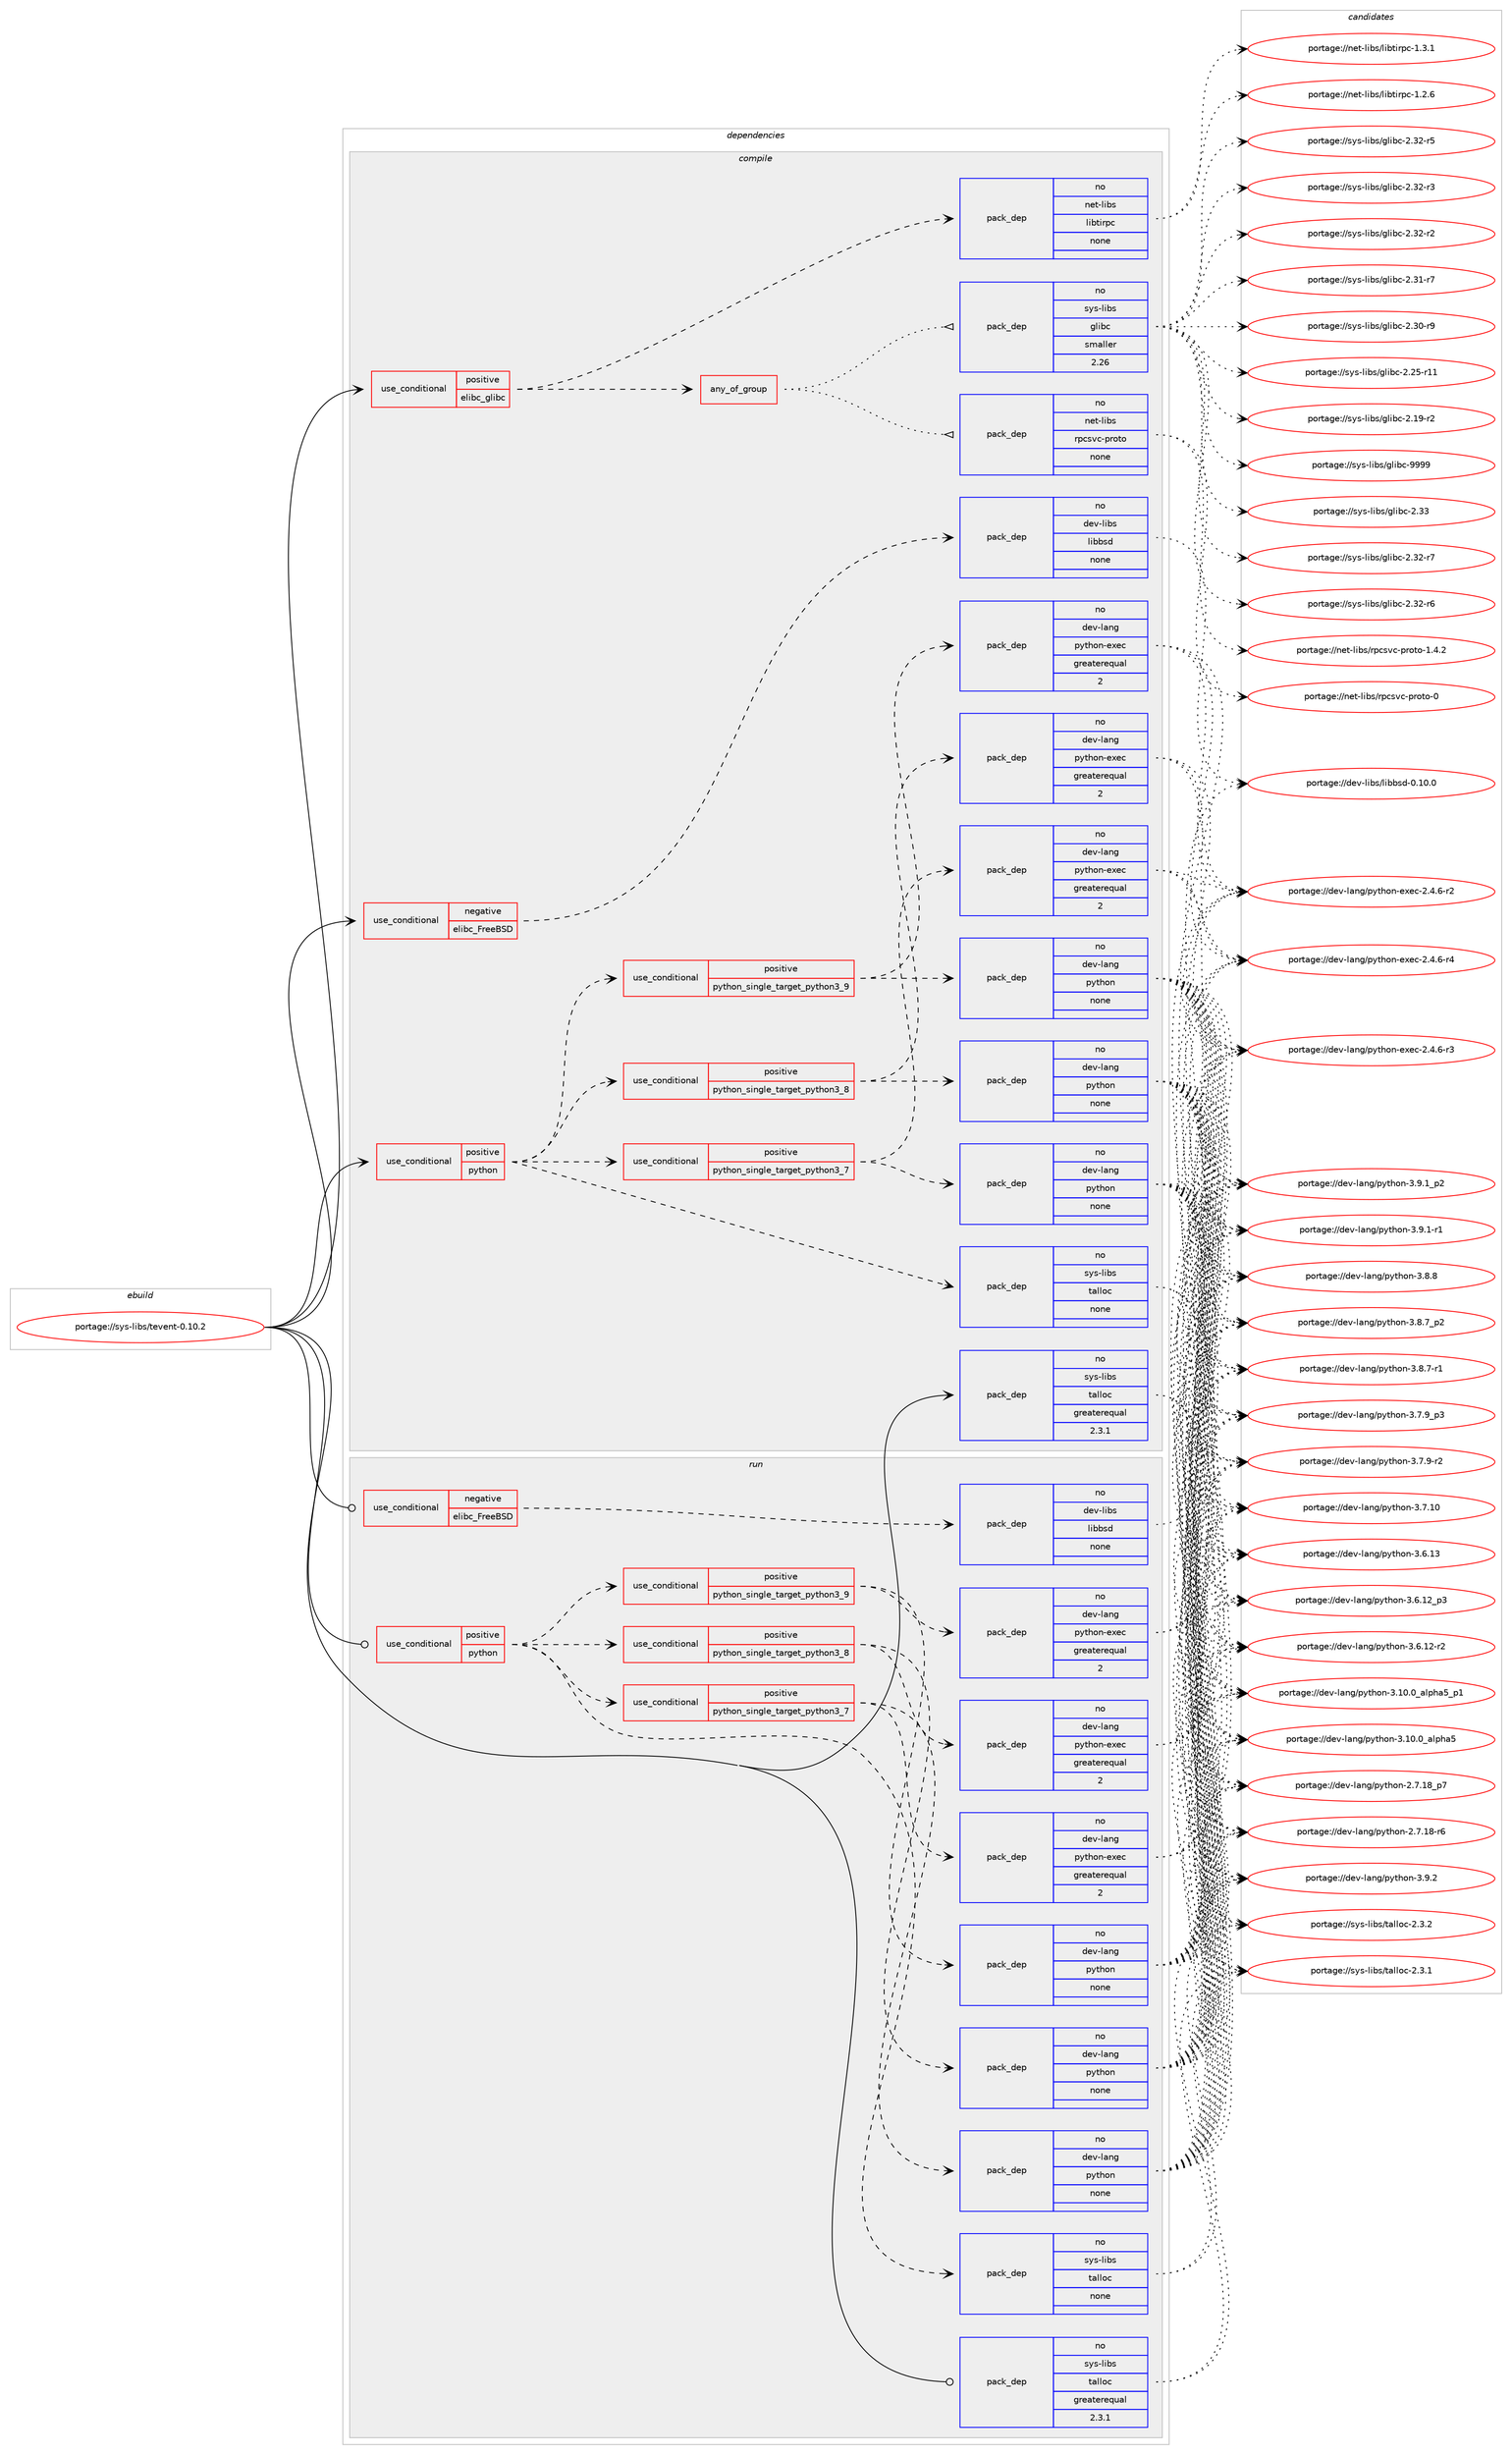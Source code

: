 digraph prolog {

# *************
# Graph options
# *************

newrank=true;
concentrate=true;
compound=true;
graph [rankdir=LR,fontname=Helvetica,fontsize=10,ranksep=1.5];#, ranksep=2.5, nodesep=0.2];
edge  [arrowhead=vee];
node  [fontname=Helvetica,fontsize=10];

# **********
# The ebuild
# **********

subgraph cluster_leftcol {
color=gray;
rank=same;
label=<<i>ebuild</i>>;
id [label="portage://sys-libs/tevent-0.10.2", color=red, width=4, href="../sys-libs/tevent-0.10.2.svg"];
}

# ****************
# The dependencies
# ****************

subgraph cluster_midcol {
color=gray;
label=<<i>dependencies</i>>;
subgraph cluster_compile {
fillcolor="#eeeeee";
style=filled;
label=<<i>compile</i>>;
subgraph cond609 {
dependency3631 [label=<<TABLE BORDER="0" CELLBORDER="1" CELLSPACING="0" CELLPADDING="4"><TR><TD ROWSPAN="3" CELLPADDING="10">use_conditional</TD></TR><TR><TD>negative</TD></TR><TR><TD>elibc_FreeBSD</TD></TR></TABLE>>, shape=none, color=red];
subgraph pack2961 {
dependency3632 [label=<<TABLE BORDER="0" CELLBORDER="1" CELLSPACING="0" CELLPADDING="4" WIDTH="220"><TR><TD ROWSPAN="6" CELLPADDING="30">pack_dep</TD></TR><TR><TD WIDTH="110">no</TD></TR><TR><TD>dev-libs</TD></TR><TR><TD>libbsd</TD></TR><TR><TD>none</TD></TR><TR><TD></TD></TR></TABLE>>, shape=none, color=blue];
}
dependency3631:e -> dependency3632:w [weight=20,style="dashed",arrowhead="vee"];
}
id:e -> dependency3631:w [weight=20,style="solid",arrowhead="vee"];
subgraph cond610 {
dependency3633 [label=<<TABLE BORDER="0" CELLBORDER="1" CELLSPACING="0" CELLPADDING="4"><TR><TD ROWSPAN="3" CELLPADDING="10">use_conditional</TD></TR><TR><TD>positive</TD></TR><TR><TD>elibc_glibc</TD></TR></TABLE>>, shape=none, color=red];
subgraph pack2962 {
dependency3634 [label=<<TABLE BORDER="0" CELLBORDER="1" CELLSPACING="0" CELLPADDING="4" WIDTH="220"><TR><TD ROWSPAN="6" CELLPADDING="30">pack_dep</TD></TR><TR><TD WIDTH="110">no</TD></TR><TR><TD>net-libs</TD></TR><TR><TD>libtirpc</TD></TR><TR><TD>none</TD></TR><TR><TD></TD></TR></TABLE>>, shape=none, color=blue];
}
dependency3633:e -> dependency3634:w [weight=20,style="dashed",arrowhead="vee"];
subgraph any52 {
dependency3635 [label=<<TABLE BORDER="0" CELLBORDER="1" CELLSPACING="0" CELLPADDING="4"><TR><TD CELLPADDING="10">any_of_group</TD></TR></TABLE>>, shape=none, color=red];subgraph pack2963 {
dependency3636 [label=<<TABLE BORDER="0" CELLBORDER="1" CELLSPACING="0" CELLPADDING="4" WIDTH="220"><TR><TD ROWSPAN="6" CELLPADDING="30">pack_dep</TD></TR><TR><TD WIDTH="110">no</TD></TR><TR><TD>net-libs</TD></TR><TR><TD>rpcsvc-proto</TD></TR><TR><TD>none</TD></TR><TR><TD></TD></TR></TABLE>>, shape=none, color=blue];
}
dependency3635:e -> dependency3636:w [weight=20,style="dotted",arrowhead="oinv"];
subgraph pack2964 {
dependency3637 [label=<<TABLE BORDER="0" CELLBORDER="1" CELLSPACING="0" CELLPADDING="4" WIDTH="220"><TR><TD ROWSPAN="6" CELLPADDING="30">pack_dep</TD></TR><TR><TD WIDTH="110">no</TD></TR><TR><TD>sys-libs</TD></TR><TR><TD>glibc</TD></TR><TR><TD>smaller</TD></TR><TR><TD>2.26</TD></TR></TABLE>>, shape=none, color=blue];
}
dependency3635:e -> dependency3637:w [weight=20,style="dotted",arrowhead="oinv"];
}
dependency3633:e -> dependency3635:w [weight=20,style="dashed",arrowhead="vee"];
}
id:e -> dependency3633:w [weight=20,style="solid",arrowhead="vee"];
subgraph cond611 {
dependency3638 [label=<<TABLE BORDER="0" CELLBORDER="1" CELLSPACING="0" CELLPADDING="4"><TR><TD ROWSPAN="3" CELLPADDING="10">use_conditional</TD></TR><TR><TD>positive</TD></TR><TR><TD>python</TD></TR></TABLE>>, shape=none, color=red];
subgraph cond612 {
dependency3639 [label=<<TABLE BORDER="0" CELLBORDER="1" CELLSPACING="0" CELLPADDING="4"><TR><TD ROWSPAN="3" CELLPADDING="10">use_conditional</TD></TR><TR><TD>positive</TD></TR><TR><TD>python_single_target_python3_7</TD></TR></TABLE>>, shape=none, color=red];
subgraph pack2965 {
dependency3640 [label=<<TABLE BORDER="0" CELLBORDER="1" CELLSPACING="0" CELLPADDING="4" WIDTH="220"><TR><TD ROWSPAN="6" CELLPADDING="30">pack_dep</TD></TR><TR><TD WIDTH="110">no</TD></TR><TR><TD>dev-lang</TD></TR><TR><TD>python</TD></TR><TR><TD>none</TD></TR><TR><TD></TD></TR></TABLE>>, shape=none, color=blue];
}
dependency3639:e -> dependency3640:w [weight=20,style="dashed",arrowhead="vee"];
subgraph pack2966 {
dependency3641 [label=<<TABLE BORDER="0" CELLBORDER="1" CELLSPACING="0" CELLPADDING="4" WIDTH="220"><TR><TD ROWSPAN="6" CELLPADDING="30">pack_dep</TD></TR><TR><TD WIDTH="110">no</TD></TR><TR><TD>dev-lang</TD></TR><TR><TD>python-exec</TD></TR><TR><TD>greaterequal</TD></TR><TR><TD>2</TD></TR></TABLE>>, shape=none, color=blue];
}
dependency3639:e -> dependency3641:w [weight=20,style="dashed",arrowhead="vee"];
}
dependency3638:e -> dependency3639:w [weight=20,style="dashed",arrowhead="vee"];
subgraph cond613 {
dependency3642 [label=<<TABLE BORDER="0" CELLBORDER="1" CELLSPACING="0" CELLPADDING="4"><TR><TD ROWSPAN="3" CELLPADDING="10">use_conditional</TD></TR><TR><TD>positive</TD></TR><TR><TD>python_single_target_python3_8</TD></TR></TABLE>>, shape=none, color=red];
subgraph pack2967 {
dependency3643 [label=<<TABLE BORDER="0" CELLBORDER="1" CELLSPACING="0" CELLPADDING="4" WIDTH="220"><TR><TD ROWSPAN="6" CELLPADDING="30">pack_dep</TD></TR><TR><TD WIDTH="110">no</TD></TR><TR><TD>dev-lang</TD></TR><TR><TD>python</TD></TR><TR><TD>none</TD></TR><TR><TD></TD></TR></TABLE>>, shape=none, color=blue];
}
dependency3642:e -> dependency3643:w [weight=20,style="dashed",arrowhead="vee"];
subgraph pack2968 {
dependency3644 [label=<<TABLE BORDER="0" CELLBORDER="1" CELLSPACING="0" CELLPADDING="4" WIDTH="220"><TR><TD ROWSPAN="6" CELLPADDING="30">pack_dep</TD></TR><TR><TD WIDTH="110">no</TD></TR><TR><TD>dev-lang</TD></TR><TR><TD>python-exec</TD></TR><TR><TD>greaterequal</TD></TR><TR><TD>2</TD></TR></TABLE>>, shape=none, color=blue];
}
dependency3642:e -> dependency3644:w [weight=20,style="dashed",arrowhead="vee"];
}
dependency3638:e -> dependency3642:w [weight=20,style="dashed",arrowhead="vee"];
subgraph cond614 {
dependency3645 [label=<<TABLE BORDER="0" CELLBORDER="1" CELLSPACING="0" CELLPADDING="4"><TR><TD ROWSPAN="3" CELLPADDING="10">use_conditional</TD></TR><TR><TD>positive</TD></TR><TR><TD>python_single_target_python3_9</TD></TR></TABLE>>, shape=none, color=red];
subgraph pack2969 {
dependency3646 [label=<<TABLE BORDER="0" CELLBORDER="1" CELLSPACING="0" CELLPADDING="4" WIDTH="220"><TR><TD ROWSPAN="6" CELLPADDING="30">pack_dep</TD></TR><TR><TD WIDTH="110">no</TD></TR><TR><TD>dev-lang</TD></TR><TR><TD>python</TD></TR><TR><TD>none</TD></TR><TR><TD></TD></TR></TABLE>>, shape=none, color=blue];
}
dependency3645:e -> dependency3646:w [weight=20,style="dashed",arrowhead="vee"];
subgraph pack2970 {
dependency3647 [label=<<TABLE BORDER="0" CELLBORDER="1" CELLSPACING="0" CELLPADDING="4" WIDTH="220"><TR><TD ROWSPAN="6" CELLPADDING="30">pack_dep</TD></TR><TR><TD WIDTH="110">no</TD></TR><TR><TD>dev-lang</TD></TR><TR><TD>python-exec</TD></TR><TR><TD>greaterequal</TD></TR><TR><TD>2</TD></TR></TABLE>>, shape=none, color=blue];
}
dependency3645:e -> dependency3647:w [weight=20,style="dashed",arrowhead="vee"];
}
dependency3638:e -> dependency3645:w [weight=20,style="dashed",arrowhead="vee"];
subgraph pack2971 {
dependency3648 [label=<<TABLE BORDER="0" CELLBORDER="1" CELLSPACING="0" CELLPADDING="4" WIDTH="220"><TR><TD ROWSPAN="6" CELLPADDING="30">pack_dep</TD></TR><TR><TD WIDTH="110">no</TD></TR><TR><TD>sys-libs</TD></TR><TR><TD>talloc</TD></TR><TR><TD>none</TD></TR><TR><TD></TD></TR></TABLE>>, shape=none, color=blue];
}
dependency3638:e -> dependency3648:w [weight=20,style="dashed",arrowhead="vee"];
}
id:e -> dependency3638:w [weight=20,style="solid",arrowhead="vee"];
subgraph pack2972 {
dependency3649 [label=<<TABLE BORDER="0" CELLBORDER="1" CELLSPACING="0" CELLPADDING="4" WIDTH="220"><TR><TD ROWSPAN="6" CELLPADDING="30">pack_dep</TD></TR><TR><TD WIDTH="110">no</TD></TR><TR><TD>sys-libs</TD></TR><TR><TD>talloc</TD></TR><TR><TD>greaterequal</TD></TR><TR><TD>2.3.1</TD></TR></TABLE>>, shape=none, color=blue];
}
id:e -> dependency3649:w [weight=20,style="solid",arrowhead="vee"];
}
subgraph cluster_compileandrun {
fillcolor="#eeeeee";
style=filled;
label=<<i>compile and run</i>>;
}
subgraph cluster_run {
fillcolor="#eeeeee";
style=filled;
label=<<i>run</i>>;
subgraph cond615 {
dependency3650 [label=<<TABLE BORDER="0" CELLBORDER="1" CELLSPACING="0" CELLPADDING="4"><TR><TD ROWSPAN="3" CELLPADDING="10">use_conditional</TD></TR><TR><TD>negative</TD></TR><TR><TD>elibc_FreeBSD</TD></TR></TABLE>>, shape=none, color=red];
subgraph pack2973 {
dependency3651 [label=<<TABLE BORDER="0" CELLBORDER="1" CELLSPACING="0" CELLPADDING="4" WIDTH="220"><TR><TD ROWSPAN="6" CELLPADDING="30">pack_dep</TD></TR><TR><TD WIDTH="110">no</TD></TR><TR><TD>dev-libs</TD></TR><TR><TD>libbsd</TD></TR><TR><TD>none</TD></TR><TR><TD></TD></TR></TABLE>>, shape=none, color=blue];
}
dependency3650:e -> dependency3651:w [weight=20,style="dashed",arrowhead="vee"];
}
id:e -> dependency3650:w [weight=20,style="solid",arrowhead="odot"];
subgraph cond616 {
dependency3652 [label=<<TABLE BORDER="0" CELLBORDER="1" CELLSPACING="0" CELLPADDING="4"><TR><TD ROWSPAN="3" CELLPADDING="10">use_conditional</TD></TR><TR><TD>positive</TD></TR><TR><TD>python</TD></TR></TABLE>>, shape=none, color=red];
subgraph cond617 {
dependency3653 [label=<<TABLE BORDER="0" CELLBORDER="1" CELLSPACING="0" CELLPADDING="4"><TR><TD ROWSPAN="3" CELLPADDING="10">use_conditional</TD></TR><TR><TD>positive</TD></TR><TR><TD>python_single_target_python3_7</TD></TR></TABLE>>, shape=none, color=red];
subgraph pack2974 {
dependency3654 [label=<<TABLE BORDER="0" CELLBORDER="1" CELLSPACING="0" CELLPADDING="4" WIDTH="220"><TR><TD ROWSPAN="6" CELLPADDING="30">pack_dep</TD></TR><TR><TD WIDTH="110">no</TD></TR><TR><TD>dev-lang</TD></TR><TR><TD>python</TD></TR><TR><TD>none</TD></TR><TR><TD></TD></TR></TABLE>>, shape=none, color=blue];
}
dependency3653:e -> dependency3654:w [weight=20,style="dashed",arrowhead="vee"];
subgraph pack2975 {
dependency3655 [label=<<TABLE BORDER="0" CELLBORDER="1" CELLSPACING="0" CELLPADDING="4" WIDTH="220"><TR><TD ROWSPAN="6" CELLPADDING="30">pack_dep</TD></TR><TR><TD WIDTH="110">no</TD></TR><TR><TD>dev-lang</TD></TR><TR><TD>python-exec</TD></TR><TR><TD>greaterequal</TD></TR><TR><TD>2</TD></TR></TABLE>>, shape=none, color=blue];
}
dependency3653:e -> dependency3655:w [weight=20,style="dashed",arrowhead="vee"];
}
dependency3652:e -> dependency3653:w [weight=20,style="dashed",arrowhead="vee"];
subgraph cond618 {
dependency3656 [label=<<TABLE BORDER="0" CELLBORDER="1" CELLSPACING="0" CELLPADDING="4"><TR><TD ROWSPAN="3" CELLPADDING="10">use_conditional</TD></TR><TR><TD>positive</TD></TR><TR><TD>python_single_target_python3_8</TD></TR></TABLE>>, shape=none, color=red];
subgraph pack2976 {
dependency3657 [label=<<TABLE BORDER="0" CELLBORDER="1" CELLSPACING="0" CELLPADDING="4" WIDTH="220"><TR><TD ROWSPAN="6" CELLPADDING="30">pack_dep</TD></TR><TR><TD WIDTH="110">no</TD></TR><TR><TD>dev-lang</TD></TR><TR><TD>python</TD></TR><TR><TD>none</TD></TR><TR><TD></TD></TR></TABLE>>, shape=none, color=blue];
}
dependency3656:e -> dependency3657:w [weight=20,style="dashed",arrowhead="vee"];
subgraph pack2977 {
dependency3658 [label=<<TABLE BORDER="0" CELLBORDER="1" CELLSPACING="0" CELLPADDING="4" WIDTH="220"><TR><TD ROWSPAN="6" CELLPADDING="30">pack_dep</TD></TR><TR><TD WIDTH="110">no</TD></TR><TR><TD>dev-lang</TD></TR><TR><TD>python-exec</TD></TR><TR><TD>greaterequal</TD></TR><TR><TD>2</TD></TR></TABLE>>, shape=none, color=blue];
}
dependency3656:e -> dependency3658:w [weight=20,style="dashed",arrowhead="vee"];
}
dependency3652:e -> dependency3656:w [weight=20,style="dashed",arrowhead="vee"];
subgraph cond619 {
dependency3659 [label=<<TABLE BORDER="0" CELLBORDER="1" CELLSPACING="0" CELLPADDING="4"><TR><TD ROWSPAN="3" CELLPADDING="10">use_conditional</TD></TR><TR><TD>positive</TD></TR><TR><TD>python_single_target_python3_9</TD></TR></TABLE>>, shape=none, color=red];
subgraph pack2978 {
dependency3660 [label=<<TABLE BORDER="0" CELLBORDER="1" CELLSPACING="0" CELLPADDING="4" WIDTH="220"><TR><TD ROWSPAN="6" CELLPADDING="30">pack_dep</TD></TR><TR><TD WIDTH="110">no</TD></TR><TR><TD>dev-lang</TD></TR><TR><TD>python</TD></TR><TR><TD>none</TD></TR><TR><TD></TD></TR></TABLE>>, shape=none, color=blue];
}
dependency3659:e -> dependency3660:w [weight=20,style="dashed",arrowhead="vee"];
subgraph pack2979 {
dependency3661 [label=<<TABLE BORDER="0" CELLBORDER="1" CELLSPACING="0" CELLPADDING="4" WIDTH="220"><TR><TD ROWSPAN="6" CELLPADDING="30">pack_dep</TD></TR><TR><TD WIDTH="110">no</TD></TR><TR><TD>dev-lang</TD></TR><TR><TD>python-exec</TD></TR><TR><TD>greaterequal</TD></TR><TR><TD>2</TD></TR></TABLE>>, shape=none, color=blue];
}
dependency3659:e -> dependency3661:w [weight=20,style="dashed",arrowhead="vee"];
}
dependency3652:e -> dependency3659:w [weight=20,style="dashed",arrowhead="vee"];
subgraph pack2980 {
dependency3662 [label=<<TABLE BORDER="0" CELLBORDER="1" CELLSPACING="0" CELLPADDING="4" WIDTH="220"><TR><TD ROWSPAN="6" CELLPADDING="30">pack_dep</TD></TR><TR><TD WIDTH="110">no</TD></TR><TR><TD>sys-libs</TD></TR><TR><TD>talloc</TD></TR><TR><TD>none</TD></TR><TR><TD></TD></TR></TABLE>>, shape=none, color=blue];
}
dependency3652:e -> dependency3662:w [weight=20,style="dashed",arrowhead="vee"];
}
id:e -> dependency3652:w [weight=20,style="solid",arrowhead="odot"];
subgraph pack2981 {
dependency3663 [label=<<TABLE BORDER="0" CELLBORDER="1" CELLSPACING="0" CELLPADDING="4" WIDTH="220"><TR><TD ROWSPAN="6" CELLPADDING="30">pack_dep</TD></TR><TR><TD WIDTH="110">no</TD></TR><TR><TD>sys-libs</TD></TR><TR><TD>talloc</TD></TR><TR><TD>greaterequal</TD></TR><TR><TD>2.3.1</TD></TR></TABLE>>, shape=none, color=blue];
}
id:e -> dependency3663:w [weight=20,style="solid",arrowhead="odot"];
}
}

# **************
# The candidates
# **************

subgraph cluster_choices {
rank=same;
color=gray;
label=<<i>candidates</i>>;

subgraph choice2961 {
color=black;
nodesep=1;
choice100101118451081059811547108105989811510045484649484648 [label="portage://dev-libs/libbsd-0.10.0", color=red, width=4,href="../dev-libs/libbsd-0.10.0.svg"];
dependency3632:e -> choice100101118451081059811547108105989811510045484649484648:w [style=dotted,weight="100"];
}
subgraph choice2962 {
color=black;
nodesep=1;
choice1101011164510810598115471081059811610511411299454946514649 [label="portage://net-libs/libtirpc-1.3.1", color=red, width=4,href="../net-libs/libtirpc-1.3.1.svg"];
choice1101011164510810598115471081059811610511411299454946504654 [label="portage://net-libs/libtirpc-1.2.6", color=red, width=4,href="../net-libs/libtirpc-1.2.6.svg"];
dependency3634:e -> choice1101011164510810598115471081059811610511411299454946514649:w [style=dotted,weight="100"];
dependency3634:e -> choice1101011164510810598115471081059811610511411299454946504654:w [style=dotted,weight="100"];
}
subgraph choice2963 {
color=black;
nodesep=1;
choice110101116451081059811547114112991151189945112114111116111454946524650 [label="portage://net-libs/rpcsvc-proto-1.4.2", color=red, width=4,href="../net-libs/rpcsvc-proto-1.4.2.svg"];
choice1101011164510810598115471141129911511899451121141111161114548 [label="portage://net-libs/rpcsvc-proto-0", color=red, width=4,href="../net-libs/rpcsvc-proto-0.svg"];
dependency3636:e -> choice110101116451081059811547114112991151189945112114111116111454946524650:w [style=dotted,weight="100"];
dependency3636:e -> choice1101011164510810598115471141129911511899451121141111161114548:w [style=dotted,weight="100"];
}
subgraph choice2964 {
color=black;
nodesep=1;
choice11512111545108105981154710310810598994557575757 [label="portage://sys-libs/glibc-9999", color=red, width=4,href="../sys-libs/glibc-9999.svg"];
choice11512111545108105981154710310810598994550465151 [label="portage://sys-libs/glibc-2.33", color=red, width=4,href="../sys-libs/glibc-2.33.svg"];
choice115121115451081059811547103108105989945504651504511455 [label="portage://sys-libs/glibc-2.32-r7", color=red, width=4,href="../sys-libs/glibc-2.32-r7.svg"];
choice115121115451081059811547103108105989945504651504511454 [label="portage://sys-libs/glibc-2.32-r6", color=red, width=4,href="../sys-libs/glibc-2.32-r6.svg"];
choice115121115451081059811547103108105989945504651504511453 [label="portage://sys-libs/glibc-2.32-r5", color=red, width=4,href="../sys-libs/glibc-2.32-r5.svg"];
choice115121115451081059811547103108105989945504651504511451 [label="portage://sys-libs/glibc-2.32-r3", color=red, width=4,href="../sys-libs/glibc-2.32-r3.svg"];
choice115121115451081059811547103108105989945504651504511450 [label="portage://sys-libs/glibc-2.32-r2", color=red, width=4,href="../sys-libs/glibc-2.32-r2.svg"];
choice115121115451081059811547103108105989945504651494511455 [label="portage://sys-libs/glibc-2.31-r7", color=red, width=4,href="../sys-libs/glibc-2.31-r7.svg"];
choice115121115451081059811547103108105989945504651484511457 [label="portage://sys-libs/glibc-2.30-r9", color=red, width=4,href="../sys-libs/glibc-2.30-r9.svg"];
choice11512111545108105981154710310810598994550465053451144949 [label="portage://sys-libs/glibc-2.25-r11", color=red, width=4,href="../sys-libs/glibc-2.25-r11.svg"];
choice115121115451081059811547103108105989945504649574511450 [label="portage://sys-libs/glibc-2.19-r2", color=red, width=4,href="../sys-libs/glibc-2.19-r2.svg"];
dependency3637:e -> choice11512111545108105981154710310810598994557575757:w [style=dotted,weight="100"];
dependency3637:e -> choice11512111545108105981154710310810598994550465151:w [style=dotted,weight="100"];
dependency3637:e -> choice115121115451081059811547103108105989945504651504511455:w [style=dotted,weight="100"];
dependency3637:e -> choice115121115451081059811547103108105989945504651504511454:w [style=dotted,weight="100"];
dependency3637:e -> choice115121115451081059811547103108105989945504651504511453:w [style=dotted,weight="100"];
dependency3637:e -> choice115121115451081059811547103108105989945504651504511451:w [style=dotted,weight="100"];
dependency3637:e -> choice115121115451081059811547103108105989945504651504511450:w [style=dotted,weight="100"];
dependency3637:e -> choice115121115451081059811547103108105989945504651494511455:w [style=dotted,weight="100"];
dependency3637:e -> choice115121115451081059811547103108105989945504651484511457:w [style=dotted,weight="100"];
dependency3637:e -> choice11512111545108105981154710310810598994550465053451144949:w [style=dotted,weight="100"];
dependency3637:e -> choice115121115451081059811547103108105989945504649574511450:w [style=dotted,weight="100"];
}
subgraph choice2965 {
color=black;
nodesep=1;
choice100101118451089711010347112121116104111110455146574650 [label="portage://dev-lang/python-3.9.2", color=red, width=4,href="../dev-lang/python-3.9.2.svg"];
choice1001011184510897110103471121211161041111104551465746499511250 [label="portage://dev-lang/python-3.9.1_p2", color=red, width=4,href="../dev-lang/python-3.9.1_p2.svg"];
choice1001011184510897110103471121211161041111104551465746494511449 [label="portage://dev-lang/python-3.9.1-r1", color=red, width=4,href="../dev-lang/python-3.9.1-r1.svg"];
choice100101118451089711010347112121116104111110455146564656 [label="portage://dev-lang/python-3.8.8", color=red, width=4,href="../dev-lang/python-3.8.8.svg"];
choice1001011184510897110103471121211161041111104551465646559511250 [label="portage://dev-lang/python-3.8.7_p2", color=red, width=4,href="../dev-lang/python-3.8.7_p2.svg"];
choice1001011184510897110103471121211161041111104551465646554511449 [label="portage://dev-lang/python-3.8.7-r1", color=red, width=4,href="../dev-lang/python-3.8.7-r1.svg"];
choice1001011184510897110103471121211161041111104551465546579511251 [label="portage://dev-lang/python-3.7.9_p3", color=red, width=4,href="../dev-lang/python-3.7.9_p3.svg"];
choice1001011184510897110103471121211161041111104551465546574511450 [label="portage://dev-lang/python-3.7.9-r2", color=red, width=4,href="../dev-lang/python-3.7.9-r2.svg"];
choice10010111845108971101034711212111610411111045514655464948 [label="portage://dev-lang/python-3.7.10", color=red, width=4,href="../dev-lang/python-3.7.10.svg"];
choice10010111845108971101034711212111610411111045514654464951 [label="portage://dev-lang/python-3.6.13", color=red, width=4,href="../dev-lang/python-3.6.13.svg"];
choice100101118451089711010347112121116104111110455146544649509511251 [label="portage://dev-lang/python-3.6.12_p3", color=red, width=4,href="../dev-lang/python-3.6.12_p3.svg"];
choice100101118451089711010347112121116104111110455146544649504511450 [label="portage://dev-lang/python-3.6.12-r2", color=red, width=4,href="../dev-lang/python-3.6.12-r2.svg"];
choice10010111845108971101034711212111610411111045514649484648959710811210497539511249 [label="portage://dev-lang/python-3.10.0_alpha5_p1", color=red, width=4,href="../dev-lang/python-3.10.0_alpha5_p1.svg"];
choice1001011184510897110103471121211161041111104551464948464895971081121049753 [label="portage://dev-lang/python-3.10.0_alpha5", color=red, width=4,href="../dev-lang/python-3.10.0_alpha5.svg"];
choice100101118451089711010347112121116104111110455046554649569511255 [label="portage://dev-lang/python-2.7.18_p7", color=red, width=4,href="../dev-lang/python-2.7.18_p7.svg"];
choice100101118451089711010347112121116104111110455046554649564511454 [label="portage://dev-lang/python-2.7.18-r6", color=red, width=4,href="../dev-lang/python-2.7.18-r6.svg"];
dependency3640:e -> choice100101118451089711010347112121116104111110455146574650:w [style=dotted,weight="100"];
dependency3640:e -> choice1001011184510897110103471121211161041111104551465746499511250:w [style=dotted,weight="100"];
dependency3640:e -> choice1001011184510897110103471121211161041111104551465746494511449:w [style=dotted,weight="100"];
dependency3640:e -> choice100101118451089711010347112121116104111110455146564656:w [style=dotted,weight="100"];
dependency3640:e -> choice1001011184510897110103471121211161041111104551465646559511250:w [style=dotted,weight="100"];
dependency3640:e -> choice1001011184510897110103471121211161041111104551465646554511449:w [style=dotted,weight="100"];
dependency3640:e -> choice1001011184510897110103471121211161041111104551465546579511251:w [style=dotted,weight="100"];
dependency3640:e -> choice1001011184510897110103471121211161041111104551465546574511450:w [style=dotted,weight="100"];
dependency3640:e -> choice10010111845108971101034711212111610411111045514655464948:w [style=dotted,weight="100"];
dependency3640:e -> choice10010111845108971101034711212111610411111045514654464951:w [style=dotted,weight="100"];
dependency3640:e -> choice100101118451089711010347112121116104111110455146544649509511251:w [style=dotted,weight="100"];
dependency3640:e -> choice100101118451089711010347112121116104111110455146544649504511450:w [style=dotted,weight="100"];
dependency3640:e -> choice10010111845108971101034711212111610411111045514649484648959710811210497539511249:w [style=dotted,weight="100"];
dependency3640:e -> choice1001011184510897110103471121211161041111104551464948464895971081121049753:w [style=dotted,weight="100"];
dependency3640:e -> choice100101118451089711010347112121116104111110455046554649569511255:w [style=dotted,weight="100"];
dependency3640:e -> choice100101118451089711010347112121116104111110455046554649564511454:w [style=dotted,weight="100"];
}
subgraph choice2966 {
color=black;
nodesep=1;
choice10010111845108971101034711212111610411111045101120101994550465246544511452 [label="portage://dev-lang/python-exec-2.4.6-r4", color=red, width=4,href="../dev-lang/python-exec-2.4.6-r4.svg"];
choice10010111845108971101034711212111610411111045101120101994550465246544511451 [label="portage://dev-lang/python-exec-2.4.6-r3", color=red, width=4,href="../dev-lang/python-exec-2.4.6-r3.svg"];
choice10010111845108971101034711212111610411111045101120101994550465246544511450 [label="portage://dev-lang/python-exec-2.4.6-r2", color=red, width=4,href="../dev-lang/python-exec-2.4.6-r2.svg"];
dependency3641:e -> choice10010111845108971101034711212111610411111045101120101994550465246544511452:w [style=dotted,weight="100"];
dependency3641:e -> choice10010111845108971101034711212111610411111045101120101994550465246544511451:w [style=dotted,weight="100"];
dependency3641:e -> choice10010111845108971101034711212111610411111045101120101994550465246544511450:w [style=dotted,weight="100"];
}
subgraph choice2967 {
color=black;
nodesep=1;
choice100101118451089711010347112121116104111110455146574650 [label="portage://dev-lang/python-3.9.2", color=red, width=4,href="../dev-lang/python-3.9.2.svg"];
choice1001011184510897110103471121211161041111104551465746499511250 [label="portage://dev-lang/python-3.9.1_p2", color=red, width=4,href="../dev-lang/python-3.9.1_p2.svg"];
choice1001011184510897110103471121211161041111104551465746494511449 [label="portage://dev-lang/python-3.9.1-r1", color=red, width=4,href="../dev-lang/python-3.9.1-r1.svg"];
choice100101118451089711010347112121116104111110455146564656 [label="portage://dev-lang/python-3.8.8", color=red, width=4,href="../dev-lang/python-3.8.8.svg"];
choice1001011184510897110103471121211161041111104551465646559511250 [label="portage://dev-lang/python-3.8.7_p2", color=red, width=4,href="../dev-lang/python-3.8.7_p2.svg"];
choice1001011184510897110103471121211161041111104551465646554511449 [label="portage://dev-lang/python-3.8.7-r1", color=red, width=4,href="../dev-lang/python-3.8.7-r1.svg"];
choice1001011184510897110103471121211161041111104551465546579511251 [label="portage://dev-lang/python-3.7.9_p3", color=red, width=4,href="../dev-lang/python-3.7.9_p3.svg"];
choice1001011184510897110103471121211161041111104551465546574511450 [label="portage://dev-lang/python-3.7.9-r2", color=red, width=4,href="../dev-lang/python-3.7.9-r2.svg"];
choice10010111845108971101034711212111610411111045514655464948 [label="portage://dev-lang/python-3.7.10", color=red, width=4,href="../dev-lang/python-3.7.10.svg"];
choice10010111845108971101034711212111610411111045514654464951 [label="portage://dev-lang/python-3.6.13", color=red, width=4,href="../dev-lang/python-3.6.13.svg"];
choice100101118451089711010347112121116104111110455146544649509511251 [label="portage://dev-lang/python-3.6.12_p3", color=red, width=4,href="../dev-lang/python-3.6.12_p3.svg"];
choice100101118451089711010347112121116104111110455146544649504511450 [label="portage://dev-lang/python-3.6.12-r2", color=red, width=4,href="../dev-lang/python-3.6.12-r2.svg"];
choice10010111845108971101034711212111610411111045514649484648959710811210497539511249 [label="portage://dev-lang/python-3.10.0_alpha5_p1", color=red, width=4,href="../dev-lang/python-3.10.0_alpha5_p1.svg"];
choice1001011184510897110103471121211161041111104551464948464895971081121049753 [label="portage://dev-lang/python-3.10.0_alpha5", color=red, width=4,href="../dev-lang/python-3.10.0_alpha5.svg"];
choice100101118451089711010347112121116104111110455046554649569511255 [label="portage://dev-lang/python-2.7.18_p7", color=red, width=4,href="../dev-lang/python-2.7.18_p7.svg"];
choice100101118451089711010347112121116104111110455046554649564511454 [label="portage://dev-lang/python-2.7.18-r6", color=red, width=4,href="../dev-lang/python-2.7.18-r6.svg"];
dependency3643:e -> choice100101118451089711010347112121116104111110455146574650:w [style=dotted,weight="100"];
dependency3643:e -> choice1001011184510897110103471121211161041111104551465746499511250:w [style=dotted,weight="100"];
dependency3643:e -> choice1001011184510897110103471121211161041111104551465746494511449:w [style=dotted,weight="100"];
dependency3643:e -> choice100101118451089711010347112121116104111110455146564656:w [style=dotted,weight="100"];
dependency3643:e -> choice1001011184510897110103471121211161041111104551465646559511250:w [style=dotted,weight="100"];
dependency3643:e -> choice1001011184510897110103471121211161041111104551465646554511449:w [style=dotted,weight="100"];
dependency3643:e -> choice1001011184510897110103471121211161041111104551465546579511251:w [style=dotted,weight="100"];
dependency3643:e -> choice1001011184510897110103471121211161041111104551465546574511450:w [style=dotted,weight="100"];
dependency3643:e -> choice10010111845108971101034711212111610411111045514655464948:w [style=dotted,weight="100"];
dependency3643:e -> choice10010111845108971101034711212111610411111045514654464951:w [style=dotted,weight="100"];
dependency3643:e -> choice100101118451089711010347112121116104111110455146544649509511251:w [style=dotted,weight="100"];
dependency3643:e -> choice100101118451089711010347112121116104111110455146544649504511450:w [style=dotted,weight="100"];
dependency3643:e -> choice10010111845108971101034711212111610411111045514649484648959710811210497539511249:w [style=dotted,weight="100"];
dependency3643:e -> choice1001011184510897110103471121211161041111104551464948464895971081121049753:w [style=dotted,weight="100"];
dependency3643:e -> choice100101118451089711010347112121116104111110455046554649569511255:w [style=dotted,weight="100"];
dependency3643:e -> choice100101118451089711010347112121116104111110455046554649564511454:w [style=dotted,weight="100"];
}
subgraph choice2968 {
color=black;
nodesep=1;
choice10010111845108971101034711212111610411111045101120101994550465246544511452 [label="portage://dev-lang/python-exec-2.4.6-r4", color=red, width=4,href="../dev-lang/python-exec-2.4.6-r4.svg"];
choice10010111845108971101034711212111610411111045101120101994550465246544511451 [label="portage://dev-lang/python-exec-2.4.6-r3", color=red, width=4,href="../dev-lang/python-exec-2.4.6-r3.svg"];
choice10010111845108971101034711212111610411111045101120101994550465246544511450 [label="portage://dev-lang/python-exec-2.4.6-r2", color=red, width=4,href="../dev-lang/python-exec-2.4.6-r2.svg"];
dependency3644:e -> choice10010111845108971101034711212111610411111045101120101994550465246544511452:w [style=dotted,weight="100"];
dependency3644:e -> choice10010111845108971101034711212111610411111045101120101994550465246544511451:w [style=dotted,weight="100"];
dependency3644:e -> choice10010111845108971101034711212111610411111045101120101994550465246544511450:w [style=dotted,weight="100"];
}
subgraph choice2969 {
color=black;
nodesep=1;
choice100101118451089711010347112121116104111110455146574650 [label="portage://dev-lang/python-3.9.2", color=red, width=4,href="../dev-lang/python-3.9.2.svg"];
choice1001011184510897110103471121211161041111104551465746499511250 [label="portage://dev-lang/python-3.9.1_p2", color=red, width=4,href="../dev-lang/python-3.9.1_p2.svg"];
choice1001011184510897110103471121211161041111104551465746494511449 [label="portage://dev-lang/python-3.9.1-r1", color=red, width=4,href="../dev-lang/python-3.9.1-r1.svg"];
choice100101118451089711010347112121116104111110455146564656 [label="portage://dev-lang/python-3.8.8", color=red, width=4,href="../dev-lang/python-3.8.8.svg"];
choice1001011184510897110103471121211161041111104551465646559511250 [label="portage://dev-lang/python-3.8.7_p2", color=red, width=4,href="../dev-lang/python-3.8.7_p2.svg"];
choice1001011184510897110103471121211161041111104551465646554511449 [label="portage://dev-lang/python-3.8.7-r1", color=red, width=4,href="../dev-lang/python-3.8.7-r1.svg"];
choice1001011184510897110103471121211161041111104551465546579511251 [label="portage://dev-lang/python-3.7.9_p3", color=red, width=4,href="../dev-lang/python-3.7.9_p3.svg"];
choice1001011184510897110103471121211161041111104551465546574511450 [label="portage://dev-lang/python-3.7.9-r2", color=red, width=4,href="../dev-lang/python-3.7.9-r2.svg"];
choice10010111845108971101034711212111610411111045514655464948 [label="portage://dev-lang/python-3.7.10", color=red, width=4,href="../dev-lang/python-3.7.10.svg"];
choice10010111845108971101034711212111610411111045514654464951 [label="portage://dev-lang/python-3.6.13", color=red, width=4,href="../dev-lang/python-3.6.13.svg"];
choice100101118451089711010347112121116104111110455146544649509511251 [label="portage://dev-lang/python-3.6.12_p3", color=red, width=4,href="../dev-lang/python-3.6.12_p3.svg"];
choice100101118451089711010347112121116104111110455146544649504511450 [label="portage://dev-lang/python-3.6.12-r2", color=red, width=4,href="../dev-lang/python-3.6.12-r2.svg"];
choice10010111845108971101034711212111610411111045514649484648959710811210497539511249 [label="portage://dev-lang/python-3.10.0_alpha5_p1", color=red, width=4,href="../dev-lang/python-3.10.0_alpha5_p1.svg"];
choice1001011184510897110103471121211161041111104551464948464895971081121049753 [label="portage://dev-lang/python-3.10.0_alpha5", color=red, width=4,href="../dev-lang/python-3.10.0_alpha5.svg"];
choice100101118451089711010347112121116104111110455046554649569511255 [label="portage://dev-lang/python-2.7.18_p7", color=red, width=4,href="../dev-lang/python-2.7.18_p7.svg"];
choice100101118451089711010347112121116104111110455046554649564511454 [label="portage://dev-lang/python-2.7.18-r6", color=red, width=4,href="../dev-lang/python-2.7.18-r6.svg"];
dependency3646:e -> choice100101118451089711010347112121116104111110455146574650:w [style=dotted,weight="100"];
dependency3646:e -> choice1001011184510897110103471121211161041111104551465746499511250:w [style=dotted,weight="100"];
dependency3646:e -> choice1001011184510897110103471121211161041111104551465746494511449:w [style=dotted,weight="100"];
dependency3646:e -> choice100101118451089711010347112121116104111110455146564656:w [style=dotted,weight="100"];
dependency3646:e -> choice1001011184510897110103471121211161041111104551465646559511250:w [style=dotted,weight="100"];
dependency3646:e -> choice1001011184510897110103471121211161041111104551465646554511449:w [style=dotted,weight="100"];
dependency3646:e -> choice1001011184510897110103471121211161041111104551465546579511251:w [style=dotted,weight="100"];
dependency3646:e -> choice1001011184510897110103471121211161041111104551465546574511450:w [style=dotted,weight="100"];
dependency3646:e -> choice10010111845108971101034711212111610411111045514655464948:w [style=dotted,weight="100"];
dependency3646:e -> choice10010111845108971101034711212111610411111045514654464951:w [style=dotted,weight="100"];
dependency3646:e -> choice100101118451089711010347112121116104111110455146544649509511251:w [style=dotted,weight="100"];
dependency3646:e -> choice100101118451089711010347112121116104111110455146544649504511450:w [style=dotted,weight="100"];
dependency3646:e -> choice10010111845108971101034711212111610411111045514649484648959710811210497539511249:w [style=dotted,weight="100"];
dependency3646:e -> choice1001011184510897110103471121211161041111104551464948464895971081121049753:w [style=dotted,weight="100"];
dependency3646:e -> choice100101118451089711010347112121116104111110455046554649569511255:w [style=dotted,weight="100"];
dependency3646:e -> choice100101118451089711010347112121116104111110455046554649564511454:w [style=dotted,weight="100"];
}
subgraph choice2970 {
color=black;
nodesep=1;
choice10010111845108971101034711212111610411111045101120101994550465246544511452 [label="portage://dev-lang/python-exec-2.4.6-r4", color=red, width=4,href="../dev-lang/python-exec-2.4.6-r4.svg"];
choice10010111845108971101034711212111610411111045101120101994550465246544511451 [label="portage://dev-lang/python-exec-2.4.6-r3", color=red, width=4,href="../dev-lang/python-exec-2.4.6-r3.svg"];
choice10010111845108971101034711212111610411111045101120101994550465246544511450 [label="portage://dev-lang/python-exec-2.4.6-r2", color=red, width=4,href="../dev-lang/python-exec-2.4.6-r2.svg"];
dependency3647:e -> choice10010111845108971101034711212111610411111045101120101994550465246544511452:w [style=dotted,weight="100"];
dependency3647:e -> choice10010111845108971101034711212111610411111045101120101994550465246544511451:w [style=dotted,weight="100"];
dependency3647:e -> choice10010111845108971101034711212111610411111045101120101994550465246544511450:w [style=dotted,weight="100"];
}
subgraph choice2971 {
color=black;
nodesep=1;
choice1151211154510810598115471169710810811199455046514650 [label="portage://sys-libs/talloc-2.3.2", color=red, width=4,href="../sys-libs/talloc-2.3.2.svg"];
choice1151211154510810598115471169710810811199455046514649 [label="portage://sys-libs/talloc-2.3.1", color=red, width=4,href="../sys-libs/talloc-2.3.1.svg"];
dependency3648:e -> choice1151211154510810598115471169710810811199455046514650:w [style=dotted,weight="100"];
dependency3648:e -> choice1151211154510810598115471169710810811199455046514649:w [style=dotted,weight="100"];
}
subgraph choice2972 {
color=black;
nodesep=1;
choice1151211154510810598115471169710810811199455046514650 [label="portage://sys-libs/talloc-2.3.2", color=red, width=4,href="../sys-libs/talloc-2.3.2.svg"];
choice1151211154510810598115471169710810811199455046514649 [label="portage://sys-libs/talloc-2.3.1", color=red, width=4,href="../sys-libs/talloc-2.3.1.svg"];
dependency3649:e -> choice1151211154510810598115471169710810811199455046514650:w [style=dotted,weight="100"];
dependency3649:e -> choice1151211154510810598115471169710810811199455046514649:w [style=dotted,weight="100"];
}
subgraph choice2973 {
color=black;
nodesep=1;
choice100101118451081059811547108105989811510045484649484648 [label="portage://dev-libs/libbsd-0.10.0", color=red, width=4,href="../dev-libs/libbsd-0.10.0.svg"];
dependency3651:e -> choice100101118451081059811547108105989811510045484649484648:w [style=dotted,weight="100"];
}
subgraph choice2974 {
color=black;
nodesep=1;
choice100101118451089711010347112121116104111110455146574650 [label="portage://dev-lang/python-3.9.2", color=red, width=4,href="../dev-lang/python-3.9.2.svg"];
choice1001011184510897110103471121211161041111104551465746499511250 [label="portage://dev-lang/python-3.9.1_p2", color=red, width=4,href="../dev-lang/python-3.9.1_p2.svg"];
choice1001011184510897110103471121211161041111104551465746494511449 [label="portage://dev-lang/python-3.9.1-r1", color=red, width=4,href="../dev-lang/python-3.9.1-r1.svg"];
choice100101118451089711010347112121116104111110455146564656 [label="portage://dev-lang/python-3.8.8", color=red, width=4,href="../dev-lang/python-3.8.8.svg"];
choice1001011184510897110103471121211161041111104551465646559511250 [label="portage://dev-lang/python-3.8.7_p2", color=red, width=4,href="../dev-lang/python-3.8.7_p2.svg"];
choice1001011184510897110103471121211161041111104551465646554511449 [label="portage://dev-lang/python-3.8.7-r1", color=red, width=4,href="../dev-lang/python-3.8.7-r1.svg"];
choice1001011184510897110103471121211161041111104551465546579511251 [label="portage://dev-lang/python-3.7.9_p3", color=red, width=4,href="../dev-lang/python-3.7.9_p3.svg"];
choice1001011184510897110103471121211161041111104551465546574511450 [label="portage://dev-lang/python-3.7.9-r2", color=red, width=4,href="../dev-lang/python-3.7.9-r2.svg"];
choice10010111845108971101034711212111610411111045514655464948 [label="portage://dev-lang/python-3.7.10", color=red, width=4,href="../dev-lang/python-3.7.10.svg"];
choice10010111845108971101034711212111610411111045514654464951 [label="portage://dev-lang/python-3.6.13", color=red, width=4,href="../dev-lang/python-3.6.13.svg"];
choice100101118451089711010347112121116104111110455146544649509511251 [label="portage://dev-lang/python-3.6.12_p3", color=red, width=4,href="../dev-lang/python-3.6.12_p3.svg"];
choice100101118451089711010347112121116104111110455146544649504511450 [label="portage://dev-lang/python-3.6.12-r2", color=red, width=4,href="../dev-lang/python-3.6.12-r2.svg"];
choice10010111845108971101034711212111610411111045514649484648959710811210497539511249 [label="portage://dev-lang/python-3.10.0_alpha5_p1", color=red, width=4,href="../dev-lang/python-3.10.0_alpha5_p1.svg"];
choice1001011184510897110103471121211161041111104551464948464895971081121049753 [label="portage://dev-lang/python-3.10.0_alpha5", color=red, width=4,href="../dev-lang/python-3.10.0_alpha5.svg"];
choice100101118451089711010347112121116104111110455046554649569511255 [label="portage://dev-lang/python-2.7.18_p7", color=red, width=4,href="../dev-lang/python-2.7.18_p7.svg"];
choice100101118451089711010347112121116104111110455046554649564511454 [label="portage://dev-lang/python-2.7.18-r6", color=red, width=4,href="../dev-lang/python-2.7.18-r6.svg"];
dependency3654:e -> choice100101118451089711010347112121116104111110455146574650:w [style=dotted,weight="100"];
dependency3654:e -> choice1001011184510897110103471121211161041111104551465746499511250:w [style=dotted,weight="100"];
dependency3654:e -> choice1001011184510897110103471121211161041111104551465746494511449:w [style=dotted,weight="100"];
dependency3654:e -> choice100101118451089711010347112121116104111110455146564656:w [style=dotted,weight="100"];
dependency3654:e -> choice1001011184510897110103471121211161041111104551465646559511250:w [style=dotted,weight="100"];
dependency3654:e -> choice1001011184510897110103471121211161041111104551465646554511449:w [style=dotted,weight="100"];
dependency3654:e -> choice1001011184510897110103471121211161041111104551465546579511251:w [style=dotted,weight="100"];
dependency3654:e -> choice1001011184510897110103471121211161041111104551465546574511450:w [style=dotted,weight="100"];
dependency3654:e -> choice10010111845108971101034711212111610411111045514655464948:w [style=dotted,weight="100"];
dependency3654:e -> choice10010111845108971101034711212111610411111045514654464951:w [style=dotted,weight="100"];
dependency3654:e -> choice100101118451089711010347112121116104111110455146544649509511251:w [style=dotted,weight="100"];
dependency3654:e -> choice100101118451089711010347112121116104111110455146544649504511450:w [style=dotted,weight="100"];
dependency3654:e -> choice10010111845108971101034711212111610411111045514649484648959710811210497539511249:w [style=dotted,weight="100"];
dependency3654:e -> choice1001011184510897110103471121211161041111104551464948464895971081121049753:w [style=dotted,weight="100"];
dependency3654:e -> choice100101118451089711010347112121116104111110455046554649569511255:w [style=dotted,weight="100"];
dependency3654:e -> choice100101118451089711010347112121116104111110455046554649564511454:w [style=dotted,weight="100"];
}
subgraph choice2975 {
color=black;
nodesep=1;
choice10010111845108971101034711212111610411111045101120101994550465246544511452 [label="portage://dev-lang/python-exec-2.4.6-r4", color=red, width=4,href="../dev-lang/python-exec-2.4.6-r4.svg"];
choice10010111845108971101034711212111610411111045101120101994550465246544511451 [label="portage://dev-lang/python-exec-2.4.6-r3", color=red, width=4,href="../dev-lang/python-exec-2.4.6-r3.svg"];
choice10010111845108971101034711212111610411111045101120101994550465246544511450 [label="portage://dev-lang/python-exec-2.4.6-r2", color=red, width=4,href="../dev-lang/python-exec-2.4.6-r2.svg"];
dependency3655:e -> choice10010111845108971101034711212111610411111045101120101994550465246544511452:w [style=dotted,weight="100"];
dependency3655:e -> choice10010111845108971101034711212111610411111045101120101994550465246544511451:w [style=dotted,weight="100"];
dependency3655:e -> choice10010111845108971101034711212111610411111045101120101994550465246544511450:w [style=dotted,weight="100"];
}
subgraph choice2976 {
color=black;
nodesep=1;
choice100101118451089711010347112121116104111110455146574650 [label="portage://dev-lang/python-3.9.2", color=red, width=4,href="../dev-lang/python-3.9.2.svg"];
choice1001011184510897110103471121211161041111104551465746499511250 [label="portage://dev-lang/python-3.9.1_p2", color=red, width=4,href="../dev-lang/python-3.9.1_p2.svg"];
choice1001011184510897110103471121211161041111104551465746494511449 [label="portage://dev-lang/python-3.9.1-r1", color=red, width=4,href="../dev-lang/python-3.9.1-r1.svg"];
choice100101118451089711010347112121116104111110455146564656 [label="portage://dev-lang/python-3.8.8", color=red, width=4,href="../dev-lang/python-3.8.8.svg"];
choice1001011184510897110103471121211161041111104551465646559511250 [label="portage://dev-lang/python-3.8.7_p2", color=red, width=4,href="../dev-lang/python-3.8.7_p2.svg"];
choice1001011184510897110103471121211161041111104551465646554511449 [label="portage://dev-lang/python-3.8.7-r1", color=red, width=4,href="../dev-lang/python-3.8.7-r1.svg"];
choice1001011184510897110103471121211161041111104551465546579511251 [label="portage://dev-lang/python-3.7.9_p3", color=red, width=4,href="../dev-lang/python-3.7.9_p3.svg"];
choice1001011184510897110103471121211161041111104551465546574511450 [label="portage://dev-lang/python-3.7.9-r2", color=red, width=4,href="../dev-lang/python-3.7.9-r2.svg"];
choice10010111845108971101034711212111610411111045514655464948 [label="portage://dev-lang/python-3.7.10", color=red, width=4,href="../dev-lang/python-3.7.10.svg"];
choice10010111845108971101034711212111610411111045514654464951 [label="portage://dev-lang/python-3.6.13", color=red, width=4,href="../dev-lang/python-3.6.13.svg"];
choice100101118451089711010347112121116104111110455146544649509511251 [label="portage://dev-lang/python-3.6.12_p3", color=red, width=4,href="../dev-lang/python-3.6.12_p3.svg"];
choice100101118451089711010347112121116104111110455146544649504511450 [label="portage://dev-lang/python-3.6.12-r2", color=red, width=4,href="../dev-lang/python-3.6.12-r2.svg"];
choice10010111845108971101034711212111610411111045514649484648959710811210497539511249 [label="portage://dev-lang/python-3.10.0_alpha5_p1", color=red, width=4,href="../dev-lang/python-3.10.0_alpha5_p1.svg"];
choice1001011184510897110103471121211161041111104551464948464895971081121049753 [label="portage://dev-lang/python-3.10.0_alpha5", color=red, width=4,href="../dev-lang/python-3.10.0_alpha5.svg"];
choice100101118451089711010347112121116104111110455046554649569511255 [label="portage://dev-lang/python-2.7.18_p7", color=red, width=4,href="../dev-lang/python-2.7.18_p7.svg"];
choice100101118451089711010347112121116104111110455046554649564511454 [label="portage://dev-lang/python-2.7.18-r6", color=red, width=4,href="../dev-lang/python-2.7.18-r6.svg"];
dependency3657:e -> choice100101118451089711010347112121116104111110455146574650:w [style=dotted,weight="100"];
dependency3657:e -> choice1001011184510897110103471121211161041111104551465746499511250:w [style=dotted,weight="100"];
dependency3657:e -> choice1001011184510897110103471121211161041111104551465746494511449:w [style=dotted,weight="100"];
dependency3657:e -> choice100101118451089711010347112121116104111110455146564656:w [style=dotted,weight="100"];
dependency3657:e -> choice1001011184510897110103471121211161041111104551465646559511250:w [style=dotted,weight="100"];
dependency3657:e -> choice1001011184510897110103471121211161041111104551465646554511449:w [style=dotted,weight="100"];
dependency3657:e -> choice1001011184510897110103471121211161041111104551465546579511251:w [style=dotted,weight="100"];
dependency3657:e -> choice1001011184510897110103471121211161041111104551465546574511450:w [style=dotted,weight="100"];
dependency3657:e -> choice10010111845108971101034711212111610411111045514655464948:w [style=dotted,weight="100"];
dependency3657:e -> choice10010111845108971101034711212111610411111045514654464951:w [style=dotted,weight="100"];
dependency3657:e -> choice100101118451089711010347112121116104111110455146544649509511251:w [style=dotted,weight="100"];
dependency3657:e -> choice100101118451089711010347112121116104111110455146544649504511450:w [style=dotted,weight="100"];
dependency3657:e -> choice10010111845108971101034711212111610411111045514649484648959710811210497539511249:w [style=dotted,weight="100"];
dependency3657:e -> choice1001011184510897110103471121211161041111104551464948464895971081121049753:w [style=dotted,weight="100"];
dependency3657:e -> choice100101118451089711010347112121116104111110455046554649569511255:w [style=dotted,weight="100"];
dependency3657:e -> choice100101118451089711010347112121116104111110455046554649564511454:w [style=dotted,weight="100"];
}
subgraph choice2977 {
color=black;
nodesep=1;
choice10010111845108971101034711212111610411111045101120101994550465246544511452 [label="portage://dev-lang/python-exec-2.4.6-r4", color=red, width=4,href="../dev-lang/python-exec-2.4.6-r4.svg"];
choice10010111845108971101034711212111610411111045101120101994550465246544511451 [label="portage://dev-lang/python-exec-2.4.6-r3", color=red, width=4,href="../dev-lang/python-exec-2.4.6-r3.svg"];
choice10010111845108971101034711212111610411111045101120101994550465246544511450 [label="portage://dev-lang/python-exec-2.4.6-r2", color=red, width=4,href="../dev-lang/python-exec-2.4.6-r2.svg"];
dependency3658:e -> choice10010111845108971101034711212111610411111045101120101994550465246544511452:w [style=dotted,weight="100"];
dependency3658:e -> choice10010111845108971101034711212111610411111045101120101994550465246544511451:w [style=dotted,weight="100"];
dependency3658:e -> choice10010111845108971101034711212111610411111045101120101994550465246544511450:w [style=dotted,weight="100"];
}
subgraph choice2978 {
color=black;
nodesep=1;
choice100101118451089711010347112121116104111110455146574650 [label="portage://dev-lang/python-3.9.2", color=red, width=4,href="../dev-lang/python-3.9.2.svg"];
choice1001011184510897110103471121211161041111104551465746499511250 [label="portage://dev-lang/python-3.9.1_p2", color=red, width=4,href="../dev-lang/python-3.9.1_p2.svg"];
choice1001011184510897110103471121211161041111104551465746494511449 [label="portage://dev-lang/python-3.9.1-r1", color=red, width=4,href="../dev-lang/python-3.9.1-r1.svg"];
choice100101118451089711010347112121116104111110455146564656 [label="portage://dev-lang/python-3.8.8", color=red, width=4,href="../dev-lang/python-3.8.8.svg"];
choice1001011184510897110103471121211161041111104551465646559511250 [label="portage://dev-lang/python-3.8.7_p2", color=red, width=4,href="../dev-lang/python-3.8.7_p2.svg"];
choice1001011184510897110103471121211161041111104551465646554511449 [label="portage://dev-lang/python-3.8.7-r1", color=red, width=4,href="../dev-lang/python-3.8.7-r1.svg"];
choice1001011184510897110103471121211161041111104551465546579511251 [label="portage://dev-lang/python-3.7.9_p3", color=red, width=4,href="../dev-lang/python-3.7.9_p3.svg"];
choice1001011184510897110103471121211161041111104551465546574511450 [label="portage://dev-lang/python-3.7.9-r2", color=red, width=4,href="../dev-lang/python-3.7.9-r2.svg"];
choice10010111845108971101034711212111610411111045514655464948 [label="portage://dev-lang/python-3.7.10", color=red, width=4,href="../dev-lang/python-3.7.10.svg"];
choice10010111845108971101034711212111610411111045514654464951 [label="portage://dev-lang/python-3.6.13", color=red, width=4,href="../dev-lang/python-3.6.13.svg"];
choice100101118451089711010347112121116104111110455146544649509511251 [label="portage://dev-lang/python-3.6.12_p3", color=red, width=4,href="../dev-lang/python-3.6.12_p3.svg"];
choice100101118451089711010347112121116104111110455146544649504511450 [label="portage://dev-lang/python-3.6.12-r2", color=red, width=4,href="../dev-lang/python-3.6.12-r2.svg"];
choice10010111845108971101034711212111610411111045514649484648959710811210497539511249 [label="portage://dev-lang/python-3.10.0_alpha5_p1", color=red, width=4,href="../dev-lang/python-3.10.0_alpha5_p1.svg"];
choice1001011184510897110103471121211161041111104551464948464895971081121049753 [label="portage://dev-lang/python-3.10.0_alpha5", color=red, width=4,href="../dev-lang/python-3.10.0_alpha5.svg"];
choice100101118451089711010347112121116104111110455046554649569511255 [label="portage://dev-lang/python-2.7.18_p7", color=red, width=4,href="../dev-lang/python-2.7.18_p7.svg"];
choice100101118451089711010347112121116104111110455046554649564511454 [label="portage://dev-lang/python-2.7.18-r6", color=red, width=4,href="../dev-lang/python-2.7.18-r6.svg"];
dependency3660:e -> choice100101118451089711010347112121116104111110455146574650:w [style=dotted,weight="100"];
dependency3660:e -> choice1001011184510897110103471121211161041111104551465746499511250:w [style=dotted,weight="100"];
dependency3660:e -> choice1001011184510897110103471121211161041111104551465746494511449:w [style=dotted,weight="100"];
dependency3660:e -> choice100101118451089711010347112121116104111110455146564656:w [style=dotted,weight="100"];
dependency3660:e -> choice1001011184510897110103471121211161041111104551465646559511250:w [style=dotted,weight="100"];
dependency3660:e -> choice1001011184510897110103471121211161041111104551465646554511449:w [style=dotted,weight="100"];
dependency3660:e -> choice1001011184510897110103471121211161041111104551465546579511251:w [style=dotted,weight="100"];
dependency3660:e -> choice1001011184510897110103471121211161041111104551465546574511450:w [style=dotted,weight="100"];
dependency3660:e -> choice10010111845108971101034711212111610411111045514655464948:w [style=dotted,weight="100"];
dependency3660:e -> choice10010111845108971101034711212111610411111045514654464951:w [style=dotted,weight="100"];
dependency3660:e -> choice100101118451089711010347112121116104111110455146544649509511251:w [style=dotted,weight="100"];
dependency3660:e -> choice100101118451089711010347112121116104111110455146544649504511450:w [style=dotted,weight="100"];
dependency3660:e -> choice10010111845108971101034711212111610411111045514649484648959710811210497539511249:w [style=dotted,weight="100"];
dependency3660:e -> choice1001011184510897110103471121211161041111104551464948464895971081121049753:w [style=dotted,weight="100"];
dependency3660:e -> choice100101118451089711010347112121116104111110455046554649569511255:w [style=dotted,weight="100"];
dependency3660:e -> choice100101118451089711010347112121116104111110455046554649564511454:w [style=dotted,weight="100"];
}
subgraph choice2979 {
color=black;
nodesep=1;
choice10010111845108971101034711212111610411111045101120101994550465246544511452 [label="portage://dev-lang/python-exec-2.4.6-r4", color=red, width=4,href="../dev-lang/python-exec-2.4.6-r4.svg"];
choice10010111845108971101034711212111610411111045101120101994550465246544511451 [label="portage://dev-lang/python-exec-2.4.6-r3", color=red, width=4,href="../dev-lang/python-exec-2.4.6-r3.svg"];
choice10010111845108971101034711212111610411111045101120101994550465246544511450 [label="portage://dev-lang/python-exec-2.4.6-r2", color=red, width=4,href="../dev-lang/python-exec-2.4.6-r2.svg"];
dependency3661:e -> choice10010111845108971101034711212111610411111045101120101994550465246544511452:w [style=dotted,weight="100"];
dependency3661:e -> choice10010111845108971101034711212111610411111045101120101994550465246544511451:w [style=dotted,weight="100"];
dependency3661:e -> choice10010111845108971101034711212111610411111045101120101994550465246544511450:w [style=dotted,weight="100"];
}
subgraph choice2980 {
color=black;
nodesep=1;
choice1151211154510810598115471169710810811199455046514650 [label="portage://sys-libs/talloc-2.3.2", color=red, width=4,href="../sys-libs/talloc-2.3.2.svg"];
choice1151211154510810598115471169710810811199455046514649 [label="portage://sys-libs/talloc-2.3.1", color=red, width=4,href="../sys-libs/talloc-2.3.1.svg"];
dependency3662:e -> choice1151211154510810598115471169710810811199455046514650:w [style=dotted,weight="100"];
dependency3662:e -> choice1151211154510810598115471169710810811199455046514649:w [style=dotted,weight="100"];
}
subgraph choice2981 {
color=black;
nodesep=1;
choice1151211154510810598115471169710810811199455046514650 [label="portage://sys-libs/talloc-2.3.2", color=red, width=4,href="../sys-libs/talloc-2.3.2.svg"];
choice1151211154510810598115471169710810811199455046514649 [label="portage://sys-libs/talloc-2.3.1", color=red, width=4,href="../sys-libs/talloc-2.3.1.svg"];
dependency3663:e -> choice1151211154510810598115471169710810811199455046514650:w [style=dotted,weight="100"];
dependency3663:e -> choice1151211154510810598115471169710810811199455046514649:w [style=dotted,weight="100"];
}
}

}
